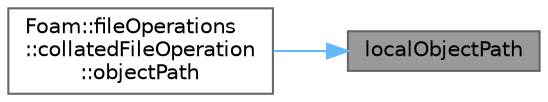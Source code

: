 digraph "localObjectPath"
{
 // LATEX_PDF_SIZE
  bgcolor="transparent";
  edge [fontname=Helvetica,fontsize=10,labelfontname=Helvetica,labelfontsize=10];
  node [fontname=Helvetica,fontsize=10,shape=box,height=0.2,width=0.4];
  rankdir="RL";
  Node1 [id="Node000001",label="localObjectPath",height=0.2,width=0.4,color="gray40", fillcolor="grey60", style="filled", fontcolor="black",tooltip=" "];
  Node1 -> Node2 [id="edge1_Node000001_Node000002",dir="back",color="steelblue1",style="solid",tooltip=" "];
  Node2 [id="Node000002",label="Foam::fileOperations\l::collatedFileOperation\l::objectPath",height=0.2,width=0.4,color="grey40", fillcolor="white", style="filled",URL="$classFoam_1_1fileOperations_1_1collatedFileOperation.html#afe4499d303d749565e9f0f05a7515790",tooltip=" "];
}
